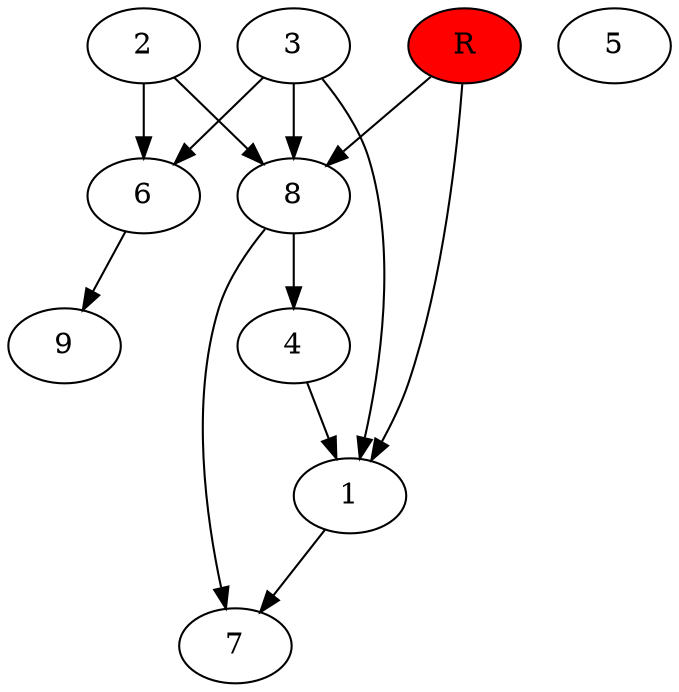 digraph prb33483 {
	1
	2
	3
	4
	5
	6
	7
	8
	R [fillcolor="#ff0000" style=filled]
	1 -> 7
	2 -> 6
	2 -> 8
	3 -> 1
	3 -> 6
	3 -> 8
	4 -> 1
	6 -> 9
	8 -> 4
	8 -> 7
	R -> 1
	R -> 8
}
